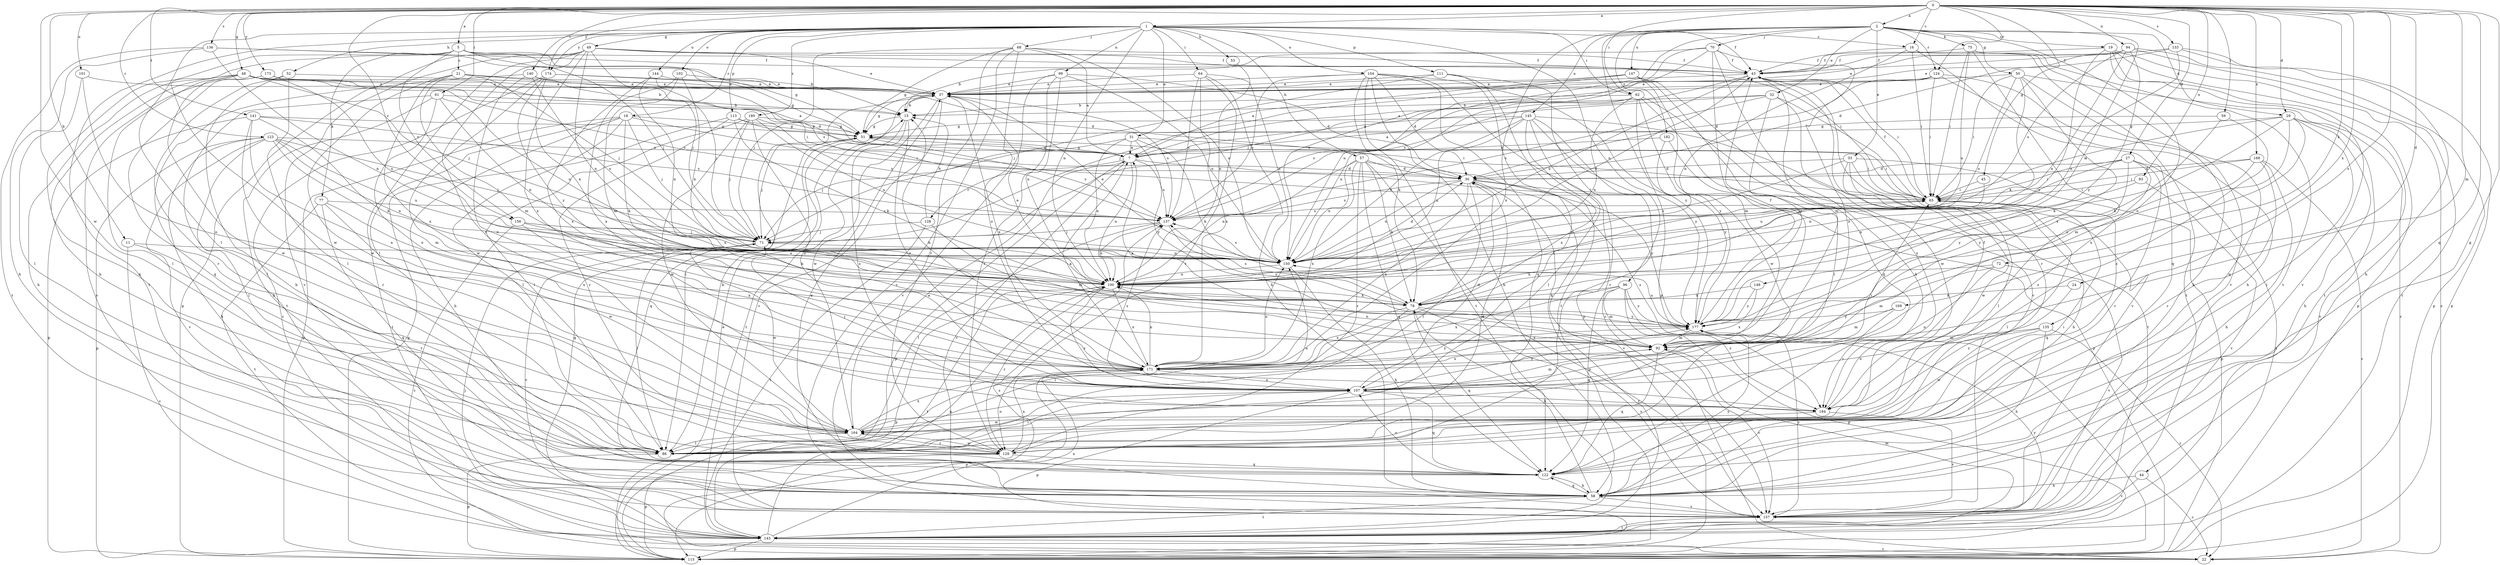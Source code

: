 strict digraph  {
0;
1;
2;
5;
7;
11;
15;
16;
18;
19;
21;
22;
24;
27;
29;
30;
31;
32;
33;
37;
43;
44;
45;
48;
49;
50;
51;
52;
53;
57;
58;
59;
61;
62;
64;
65;
68;
70;
71;
72;
75;
77;
78;
86;
92;
93;
94;
96;
99;
100;
101;
102;
104;
107;
111;
113;
115;
122;
123;
124;
128;
129;
133;
135;
136;
137;
140;
141;
143;
144;
145;
147;
149;
150;
156;
157;
164;
168;
169;
171;
173;
174;
177;
180;
182;
184;
0 -> 1  [label=a];
0 -> 2  [label=a];
0 -> 5  [label=a];
0 -> 11  [label=b];
0 -> 16  [label=c];
0 -> 24  [label=d];
0 -> 27  [label=d];
0 -> 29  [label=d];
0 -> 44  [label=g];
0 -> 45  [label=g];
0 -> 48  [label=g];
0 -> 59  [label=i];
0 -> 61  [label=i];
0 -> 62  [label=i];
0 -> 72  [label=k];
0 -> 92  [label=m];
0 -> 93  [label=n];
0 -> 94  [label=n];
0 -> 101  [label=o];
0 -> 122  [label=q];
0 -> 123  [label=r];
0 -> 124  [label=r];
0 -> 133  [label=s];
0 -> 135  [label=s];
0 -> 136  [label=s];
0 -> 140  [label=t];
0 -> 141  [label=t];
0 -> 156  [label=v];
0 -> 164  [label=w];
0 -> 168  [label=x];
0 -> 169  [label=x];
0 -> 173  [label=y];
0 -> 174  [label=y];
1 -> 16  [label=c];
1 -> 18  [label=c];
1 -> 31  [label=e];
1 -> 43  [label=f];
1 -> 49  [label=g];
1 -> 52  [label=h];
1 -> 53  [label=h];
1 -> 57  [label=h];
1 -> 62  [label=i];
1 -> 64  [label=i];
1 -> 68  [label=j];
1 -> 86  [label=l];
1 -> 96  [label=n];
1 -> 99  [label=n];
1 -> 100  [label=n];
1 -> 102  [label=o];
1 -> 104  [label=o];
1 -> 111  [label=p];
1 -> 113  [label=p];
1 -> 143  [label=t];
1 -> 144  [label=u];
1 -> 174  [label=y];
1 -> 180  [label=z];
2 -> 19  [label=c];
2 -> 29  [label=d];
2 -> 32  [label=e];
2 -> 33  [label=e];
2 -> 50  [label=g];
2 -> 70  [label=j];
2 -> 75  [label=k];
2 -> 107  [label=o];
2 -> 115  [label=p];
2 -> 124  [label=r];
2 -> 145  [label=u];
2 -> 147  [label=u];
2 -> 149  [label=u];
2 -> 150  [label=u];
2 -> 171  [label=x];
2 -> 182  [label=z];
5 -> 21  [label=c];
5 -> 43  [label=f];
5 -> 51  [label=g];
5 -> 58  [label=h];
5 -> 71  [label=j];
5 -> 77  [label=k];
5 -> 137  [label=s];
5 -> 156  [label=v];
5 -> 164  [label=w];
7 -> 30  [label=d];
7 -> 51  [label=g];
7 -> 100  [label=n];
7 -> 115  [label=p];
7 -> 128  [label=r];
7 -> 137  [label=s];
7 -> 157  [label=v];
11 -> 22  [label=c];
11 -> 129  [label=r];
11 -> 150  [label=u];
15 -> 51  [label=g];
15 -> 107  [label=o];
15 -> 143  [label=t];
15 -> 184  [label=z];
16 -> 43  [label=f];
16 -> 65  [label=i];
16 -> 100  [label=n];
16 -> 122  [label=q];
16 -> 143  [label=t];
16 -> 157  [label=v];
18 -> 51  [label=g];
18 -> 58  [label=h];
18 -> 65  [label=i];
18 -> 71  [label=j];
18 -> 78  [label=k];
18 -> 86  [label=l];
18 -> 115  [label=p];
18 -> 143  [label=t];
19 -> 22  [label=c];
19 -> 43  [label=f];
19 -> 115  [label=p];
19 -> 143  [label=t];
19 -> 157  [label=v];
19 -> 177  [label=y];
21 -> 30  [label=d];
21 -> 37  [label=e];
21 -> 71  [label=j];
21 -> 92  [label=m];
21 -> 164  [label=w];
21 -> 171  [label=x];
22 -> 137  [label=s];
24 -> 78  [label=k];
24 -> 184  [label=z];
27 -> 30  [label=d];
27 -> 65  [label=i];
27 -> 100  [label=n];
27 -> 129  [label=r];
27 -> 143  [label=t];
27 -> 177  [label=y];
27 -> 184  [label=z];
29 -> 51  [label=g];
29 -> 58  [label=h];
29 -> 65  [label=i];
29 -> 78  [label=k];
29 -> 86  [label=l];
29 -> 92  [label=m];
29 -> 157  [label=v];
29 -> 171  [label=x];
30 -> 65  [label=i];
30 -> 86  [label=l];
30 -> 115  [label=p];
30 -> 137  [label=s];
30 -> 150  [label=u];
30 -> 157  [label=v];
30 -> 171  [label=x];
30 -> 177  [label=y];
31 -> 7  [label=a];
31 -> 65  [label=i];
31 -> 71  [label=j];
31 -> 78  [label=k];
31 -> 100  [label=n];
31 -> 177  [label=y];
32 -> 7  [label=a];
32 -> 15  [label=b];
32 -> 137  [label=s];
32 -> 157  [label=v];
32 -> 164  [label=w];
32 -> 177  [label=y];
33 -> 30  [label=d];
33 -> 58  [label=h];
33 -> 86  [label=l];
33 -> 115  [label=p];
33 -> 150  [label=u];
33 -> 164  [label=w];
37 -> 15  [label=b];
37 -> 51  [label=g];
37 -> 86  [label=l];
37 -> 137  [label=s];
37 -> 157  [label=v];
37 -> 164  [label=w];
37 -> 171  [label=x];
43 -> 37  [label=e];
43 -> 65  [label=i];
43 -> 92  [label=m];
43 -> 129  [label=r];
43 -> 137  [label=s];
43 -> 150  [label=u];
44 -> 22  [label=c];
44 -> 58  [label=h];
44 -> 157  [label=v];
45 -> 65  [label=i];
45 -> 150  [label=u];
48 -> 7  [label=a];
48 -> 37  [label=e];
48 -> 58  [label=h];
48 -> 65  [label=i];
48 -> 71  [label=j];
48 -> 86  [label=l];
48 -> 122  [label=q];
48 -> 137  [label=s];
48 -> 164  [label=w];
49 -> 37  [label=e];
49 -> 43  [label=f];
49 -> 65  [label=i];
49 -> 71  [label=j];
49 -> 86  [label=l];
49 -> 100  [label=n];
49 -> 115  [label=p];
49 -> 157  [label=v];
49 -> 171  [label=x];
49 -> 184  [label=z];
50 -> 22  [label=c];
50 -> 37  [label=e];
50 -> 58  [label=h];
50 -> 65  [label=i];
50 -> 78  [label=k];
50 -> 150  [label=u];
50 -> 171  [label=x];
51 -> 7  [label=a];
51 -> 65  [label=i];
51 -> 71  [label=j];
51 -> 122  [label=q];
51 -> 137  [label=s];
52 -> 37  [label=e];
52 -> 58  [label=h];
52 -> 86  [label=l];
52 -> 143  [label=t];
53 -> 100  [label=n];
57 -> 30  [label=d];
57 -> 78  [label=k];
57 -> 100  [label=n];
57 -> 122  [label=q];
57 -> 129  [label=r];
57 -> 150  [label=u];
57 -> 157  [label=v];
57 -> 171  [label=x];
57 -> 184  [label=z];
58 -> 37  [label=e];
58 -> 78  [label=k];
58 -> 122  [label=q];
58 -> 143  [label=t];
58 -> 157  [label=v];
58 -> 177  [label=y];
59 -> 51  [label=g];
59 -> 78  [label=k];
59 -> 184  [label=z];
61 -> 15  [label=b];
61 -> 58  [label=h];
61 -> 86  [label=l];
61 -> 100  [label=n];
61 -> 107  [label=o];
61 -> 150  [label=u];
62 -> 15  [label=b];
62 -> 86  [label=l];
62 -> 100  [label=n];
62 -> 137  [label=s];
62 -> 150  [label=u];
62 -> 164  [label=w];
62 -> 177  [label=y];
62 -> 184  [label=z];
64 -> 37  [label=e];
64 -> 58  [label=h];
64 -> 129  [label=r];
64 -> 137  [label=s];
64 -> 150  [label=u];
64 -> 171  [label=x];
65 -> 43  [label=f];
65 -> 86  [label=l];
65 -> 122  [label=q];
65 -> 137  [label=s];
68 -> 7  [label=a];
68 -> 43  [label=f];
68 -> 51  [label=g];
68 -> 71  [label=j];
68 -> 107  [label=o];
68 -> 129  [label=r];
68 -> 150  [label=u];
68 -> 157  [label=v];
70 -> 15  [label=b];
70 -> 43  [label=f];
70 -> 58  [label=h];
70 -> 71  [label=j];
70 -> 107  [label=o];
70 -> 150  [label=u];
70 -> 171  [label=x];
71 -> 86  [label=l];
71 -> 150  [label=u];
71 -> 157  [label=v];
71 -> 164  [label=w];
72 -> 92  [label=m];
72 -> 100  [label=n];
72 -> 107  [label=o];
72 -> 157  [label=v];
75 -> 43  [label=f];
75 -> 65  [label=i];
75 -> 150  [label=u];
75 -> 157  [label=v];
75 -> 184  [label=z];
77 -> 122  [label=q];
77 -> 137  [label=s];
77 -> 143  [label=t];
77 -> 164  [label=w];
77 -> 171  [label=x];
78 -> 37  [label=e];
78 -> 65  [label=i];
78 -> 86  [label=l];
78 -> 122  [label=q];
78 -> 137  [label=s];
78 -> 157  [label=v];
78 -> 171  [label=x];
78 -> 177  [label=y];
86 -> 15  [label=b];
86 -> 115  [label=p];
92 -> 7  [label=a];
92 -> 100  [label=n];
92 -> 122  [label=q];
92 -> 157  [label=v];
92 -> 171  [label=x];
93 -> 65  [label=i];
93 -> 100  [label=n];
93 -> 157  [label=v];
94 -> 30  [label=d];
94 -> 37  [label=e];
94 -> 43  [label=f];
94 -> 100  [label=n];
94 -> 115  [label=p];
94 -> 137  [label=s];
94 -> 143  [label=t];
94 -> 177  [label=y];
96 -> 78  [label=k];
96 -> 92  [label=m];
96 -> 115  [label=p];
96 -> 122  [label=q];
96 -> 171  [label=x];
96 -> 177  [label=y];
96 -> 184  [label=z];
99 -> 30  [label=d];
99 -> 37  [label=e];
99 -> 100  [label=n];
99 -> 129  [label=r];
99 -> 150  [label=u];
99 -> 157  [label=v];
100 -> 78  [label=k];
100 -> 115  [label=p];
100 -> 129  [label=r];
100 -> 143  [label=t];
100 -> 171  [label=x];
100 -> 184  [label=z];
101 -> 37  [label=e];
101 -> 86  [label=l];
101 -> 107  [label=o];
102 -> 37  [label=e];
102 -> 92  [label=m];
102 -> 100  [label=n];
102 -> 171  [label=x];
104 -> 30  [label=d];
104 -> 37  [label=e];
104 -> 58  [label=h];
104 -> 78  [label=k];
104 -> 115  [label=p];
104 -> 122  [label=q];
104 -> 137  [label=s];
104 -> 143  [label=t];
104 -> 177  [label=y];
107 -> 30  [label=d];
107 -> 65  [label=i];
107 -> 71  [label=j];
107 -> 86  [label=l];
107 -> 92  [label=m];
107 -> 115  [label=p];
107 -> 122  [label=q];
107 -> 137  [label=s];
107 -> 177  [label=y];
107 -> 184  [label=z];
111 -> 22  [label=c];
111 -> 37  [label=e];
111 -> 71  [label=j];
111 -> 107  [label=o];
111 -> 143  [label=t];
113 -> 51  [label=g];
113 -> 65  [label=i];
113 -> 78  [label=k];
113 -> 115  [label=p];
113 -> 129  [label=r];
115 -> 37  [label=e];
122 -> 58  [label=h];
122 -> 107  [label=o];
123 -> 7  [label=a];
123 -> 58  [label=h];
123 -> 71  [label=j];
123 -> 86  [label=l];
123 -> 92  [label=m];
123 -> 100  [label=n];
123 -> 115  [label=p];
123 -> 150  [label=u];
123 -> 157  [label=v];
124 -> 7  [label=a];
124 -> 30  [label=d];
124 -> 37  [label=e];
124 -> 58  [label=h];
124 -> 65  [label=i];
124 -> 122  [label=q];
128 -> 15  [label=b];
128 -> 71  [label=j];
128 -> 92  [label=m];
128 -> 143  [label=t];
129 -> 30  [label=d];
129 -> 65  [label=i];
129 -> 115  [label=p];
129 -> 122  [label=q];
129 -> 164  [label=w];
129 -> 171  [label=x];
133 -> 37  [label=e];
133 -> 43  [label=f];
133 -> 58  [label=h];
133 -> 100  [label=n];
133 -> 115  [label=p];
135 -> 22  [label=c];
135 -> 58  [label=h];
135 -> 92  [label=m];
135 -> 107  [label=o];
135 -> 164  [label=w];
136 -> 15  [label=b];
136 -> 43  [label=f];
136 -> 58  [label=h];
136 -> 100  [label=n];
136 -> 143  [label=t];
137 -> 71  [label=j];
137 -> 86  [label=l];
137 -> 100  [label=n];
137 -> 177  [label=y];
140 -> 15  [label=b];
140 -> 37  [label=e];
140 -> 107  [label=o];
140 -> 122  [label=q];
140 -> 150  [label=u];
141 -> 51  [label=g];
141 -> 78  [label=k];
141 -> 115  [label=p];
141 -> 129  [label=r];
141 -> 137  [label=s];
141 -> 171  [label=x];
143 -> 22  [label=c];
143 -> 51  [label=g];
143 -> 71  [label=j];
143 -> 92  [label=m];
143 -> 100  [label=n];
143 -> 115  [label=p];
143 -> 171  [label=x];
143 -> 177  [label=y];
144 -> 37  [label=e];
144 -> 71  [label=j];
144 -> 100  [label=n];
144 -> 171  [label=x];
145 -> 7  [label=a];
145 -> 51  [label=g];
145 -> 86  [label=l];
145 -> 100  [label=n];
145 -> 129  [label=r];
145 -> 143  [label=t];
145 -> 150  [label=u];
145 -> 171  [label=x];
145 -> 177  [label=y];
147 -> 7  [label=a];
147 -> 37  [label=e];
147 -> 71  [label=j];
147 -> 92  [label=m];
147 -> 122  [label=q];
147 -> 157  [label=v];
149 -> 78  [label=k];
149 -> 171  [label=x];
149 -> 177  [label=y];
150 -> 30  [label=d];
150 -> 37  [label=e];
150 -> 43  [label=f];
150 -> 58  [label=h];
150 -> 100  [label=n];
150 -> 137  [label=s];
156 -> 22  [label=c];
156 -> 71  [label=j];
156 -> 78  [label=k];
156 -> 150  [label=u];
156 -> 171  [label=x];
157 -> 143  [label=t];
157 -> 177  [label=y];
164 -> 7  [label=a];
164 -> 86  [label=l];
164 -> 107  [label=o];
164 -> 129  [label=r];
164 -> 150  [label=u];
164 -> 171  [label=x];
168 -> 22  [label=c];
168 -> 30  [label=d];
168 -> 58  [label=h];
168 -> 65  [label=i];
168 -> 129  [label=r];
168 -> 177  [label=y];
169 -> 92  [label=m];
169 -> 177  [label=y];
169 -> 184  [label=z];
171 -> 7  [label=a];
171 -> 15  [label=b];
171 -> 100  [label=n];
171 -> 107  [label=o];
171 -> 115  [label=p];
171 -> 150  [label=u];
171 -> 177  [label=y];
173 -> 30  [label=d];
173 -> 37  [label=e];
173 -> 129  [label=r];
173 -> 150  [label=u];
173 -> 157  [label=v];
174 -> 22  [label=c];
174 -> 37  [label=e];
174 -> 51  [label=g];
174 -> 100  [label=n];
174 -> 164  [label=w];
174 -> 177  [label=y];
177 -> 43  [label=f];
177 -> 92  [label=m];
177 -> 150  [label=u];
180 -> 51  [label=g];
180 -> 71  [label=j];
180 -> 86  [label=l];
180 -> 107  [label=o];
180 -> 137  [label=s];
180 -> 150  [label=u];
180 -> 164  [label=w];
182 -> 7  [label=a];
182 -> 115  [label=p];
182 -> 177  [label=y];
184 -> 43  [label=f];
184 -> 157  [label=v];
184 -> 164  [label=w];
}
